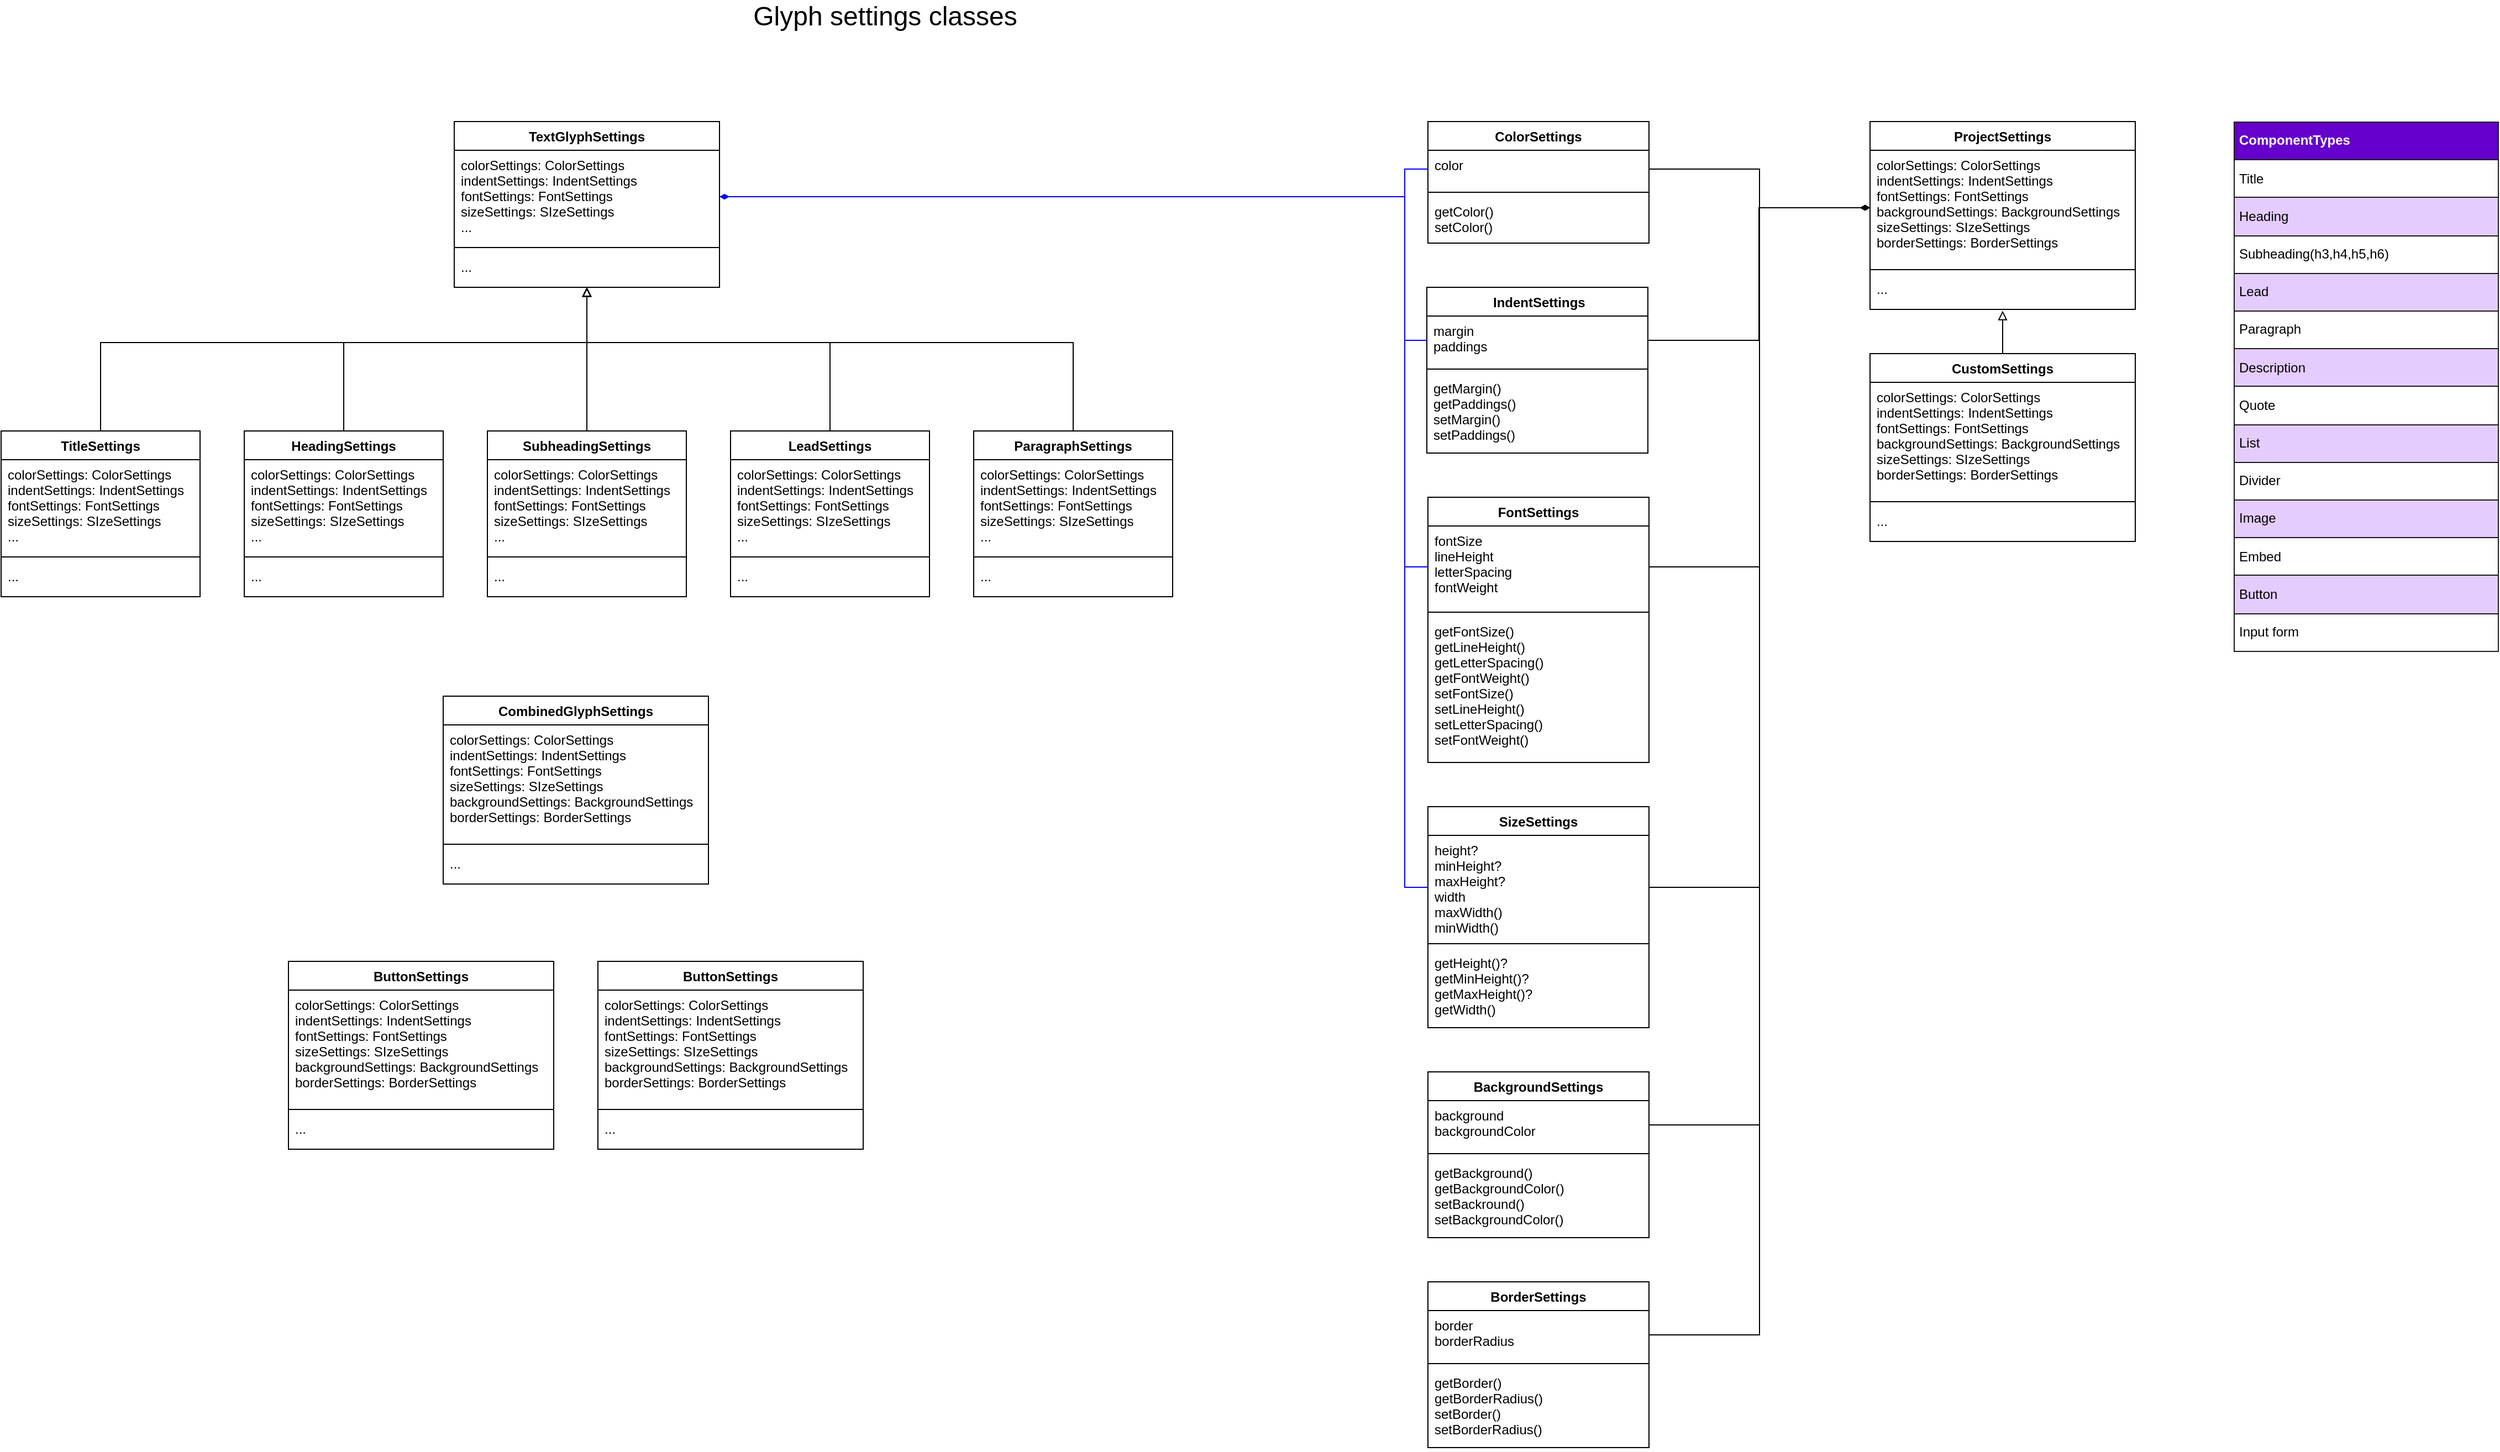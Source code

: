 <mxfile version="16.4.0" type="github">
  <diagram id="UhGdTRR8SlhTP3d6VNUI" name="Page-1">
    <mxGraphModel dx="1501" dy="836" grid="1" gridSize="10" guides="1" tooltips="1" connect="1" arrows="1" fold="1" page="1" pageScale="1" pageWidth="2336" pageHeight="1654" math="0" shadow="0">
      <root>
        <mxCell id="0" />
        <mxCell id="1" parent="0" />
        <mxCell id="RT_vrtGyYzo0KyHQsd38-3" value=" IndentSettings" style="swimlane;fontStyle=1;align=center;verticalAlign=top;childLayout=stackLayout;horizontal=1;startSize=26;horizontalStack=0;resizeParent=1;resizeParentMax=0;resizeLast=0;collapsible=1;marginBottom=0;" parent="1" vertex="1">
          <mxGeometry x="1320" y="270" width="200" height="150" as="geometry" />
        </mxCell>
        <mxCell id="RT_vrtGyYzo0KyHQsd38-4" value="margin &#xa;paddings" style="text;strokeColor=none;fillColor=none;align=left;verticalAlign=top;spacingLeft=4;spacingRight=4;overflow=hidden;rotatable=0;points=[[0,0.5],[1,0.5]];portConstraint=eastwest;fontStyle=0" parent="RT_vrtGyYzo0KyHQsd38-3" vertex="1">
          <mxGeometry y="26" width="200" height="44" as="geometry" />
        </mxCell>
        <mxCell id="RT_vrtGyYzo0KyHQsd38-5" value="" style="line;strokeWidth=1;fillColor=none;align=left;verticalAlign=middle;spacingTop=-1;spacingLeft=3;spacingRight=3;rotatable=0;labelPosition=right;points=[];portConstraint=eastwest;" parent="RT_vrtGyYzo0KyHQsd38-3" vertex="1">
          <mxGeometry y="70" width="200" height="8" as="geometry" />
        </mxCell>
        <mxCell id="RT_vrtGyYzo0KyHQsd38-6" value="getMargin()&#xa;getPaddings()&#xa;setMargin()&#xa;setPaddings()" style="text;strokeColor=none;fillColor=none;align=left;verticalAlign=top;spacingLeft=4;spacingRight=4;overflow=hidden;rotatable=0;points=[[0,0.5],[1,0.5]];portConstraint=eastwest;" parent="RT_vrtGyYzo0KyHQsd38-3" vertex="1">
          <mxGeometry y="78" width="200" height="72" as="geometry" />
        </mxCell>
        <mxCell id="RT_vrtGyYzo0KyHQsd38-8" value="FontSettings" style="swimlane;fontStyle=1;align=center;verticalAlign=top;childLayout=stackLayout;horizontal=1;startSize=26;horizontalStack=0;resizeParent=1;resizeParentMax=0;resizeLast=0;collapsible=1;marginBottom=0;" parent="1" vertex="1">
          <mxGeometry x="1321" y="460" width="200" height="240" as="geometry" />
        </mxCell>
        <mxCell id="RT_vrtGyYzo0KyHQsd38-9" value="fontSize&#xa;lineHeight&#xa;letterSpacing&#xa;fontWeight&#xa;" style="text;strokeColor=none;fillColor=none;align=left;verticalAlign=top;spacingLeft=4;spacingRight=4;overflow=hidden;rotatable=0;points=[[0,0.5],[1,0.5]];portConstraint=eastwest;fontStyle=0" parent="RT_vrtGyYzo0KyHQsd38-8" vertex="1">
          <mxGeometry y="26" width="200" height="74" as="geometry" />
        </mxCell>
        <mxCell id="RT_vrtGyYzo0KyHQsd38-10" value="" style="line;strokeWidth=1;fillColor=none;align=left;verticalAlign=middle;spacingTop=-1;spacingLeft=3;spacingRight=3;rotatable=0;labelPosition=right;points=[];portConstraint=eastwest;" parent="RT_vrtGyYzo0KyHQsd38-8" vertex="1">
          <mxGeometry y="100" width="200" height="8" as="geometry" />
        </mxCell>
        <mxCell id="RT_vrtGyYzo0KyHQsd38-11" value="getFontSize()&#xa;getLineHeight()&#xa;getLetterSpacing()&#xa;getFontWeight()&#xa;setFontSize()&#xa;setLineHeight()&#xa;setLetterSpacing()&#xa;setFontWeight()" style="text;strokeColor=none;fillColor=none;align=left;verticalAlign=top;spacingLeft=4;spacingRight=4;overflow=hidden;rotatable=0;points=[[0,0.5],[1,0.5]];portConstraint=eastwest;" parent="RT_vrtGyYzo0KyHQsd38-8" vertex="1">
          <mxGeometry y="108" width="200" height="132" as="geometry" />
        </mxCell>
        <mxCell id="RT_vrtGyYzo0KyHQsd38-13" value="BorderSettings" style="swimlane;fontStyle=1;align=center;verticalAlign=top;childLayout=stackLayout;horizontal=1;startSize=26;horizontalStack=0;resizeParent=1;resizeParentMax=0;resizeLast=0;collapsible=1;marginBottom=0;" parent="1" vertex="1">
          <mxGeometry x="1321" y="1170" width="200" height="150" as="geometry" />
        </mxCell>
        <mxCell id="RT_vrtGyYzo0KyHQsd38-14" value="border&#xa;borderRadius" style="text;strokeColor=none;fillColor=none;align=left;verticalAlign=top;spacingLeft=4;spacingRight=4;overflow=hidden;rotatable=0;points=[[0,0.5],[1,0.5]];portConstraint=eastwest;fontStyle=0" parent="RT_vrtGyYzo0KyHQsd38-13" vertex="1">
          <mxGeometry y="26" width="200" height="44" as="geometry" />
        </mxCell>
        <mxCell id="RT_vrtGyYzo0KyHQsd38-15" value="" style="line;strokeWidth=1;fillColor=none;align=left;verticalAlign=middle;spacingTop=-1;spacingLeft=3;spacingRight=3;rotatable=0;labelPosition=right;points=[];portConstraint=eastwest;" parent="RT_vrtGyYzo0KyHQsd38-13" vertex="1">
          <mxGeometry y="70" width="200" height="8" as="geometry" />
        </mxCell>
        <mxCell id="RT_vrtGyYzo0KyHQsd38-16" value="getBorder()&#xa;getBorderRadius()&#xa;setBorder()&#xa;setBorderRadius()&#xa;" style="text;strokeColor=none;fillColor=none;align=left;verticalAlign=top;spacingLeft=4;spacingRight=4;overflow=hidden;rotatable=0;points=[[0,0.5],[1,0.5]];portConstraint=eastwest;fontStyle=0" parent="RT_vrtGyYzo0KyHQsd38-13" vertex="1">
          <mxGeometry y="78" width="200" height="72" as="geometry" />
        </mxCell>
        <mxCell id="RT_vrtGyYzo0KyHQsd38-17" value="Glyph settings classes" style="text;html=1;strokeColor=none;fillColor=none;align=center;verticalAlign=middle;whiteSpace=wrap;rounded=0;strokeWidth=3;fontSize=24;" parent="1" vertex="1">
          <mxGeometry x="480" y="10" width="700" height="30" as="geometry" />
        </mxCell>
        <mxCell id="RT_vrtGyYzo0KyHQsd38-18" value="CombinedGlyphSettings" style="swimlane;fontStyle=1;align=center;verticalAlign=top;childLayout=stackLayout;horizontal=1;startSize=26;horizontalStack=0;resizeParent=1;resizeParentMax=0;resizeLast=0;collapsible=1;marginBottom=0;" parent="1" vertex="1">
          <mxGeometry x="430" y="640" width="240" height="170" as="geometry" />
        </mxCell>
        <mxCell id="RT_vrtGyYzo0KyHQsd38-19" value="colorSettings: ColorSettings&#xa;indentSettings: IndentSettings&#xa;fontSettings: FontSettings&#xa;sizeSettings: SIzeSettings&#xa;backgroundSettings: BackgroundSettings&#xa;borderSettings: BorderSettings" style="text;strokeColor=none;fillColor=none;align=left;verticalAlign=top;spacingLeft=4;spacingRight=4;overflow=hidden;rotatable=0;points=[[0,0.5],[1,0.5]];portConstraint=eastwest;fontStyle=0" parent="RT_vrtGyYzo0KyHQsd38-18" vertex="1">
          <mxGeometry y="26" width="240" height="104" as="geometry" />
        </mxCell>
        <mxCell id="RT_vrtGyYzo0KyHQsd38-20" value="" style="line;strokeWidth=1;fillColor=none;align=left;verticalAlign=middle;spacingTop=-1;spacingLeft=3;spacingRight=3;rotatable=0;labelPosition=right;points=[];portConstraint=eastwest;" parent="RT_vrtGyYzo0KyHQsd38-18" vertex="1">
          <mxGeometry y="130" width="240" height="8" as="geometry" />
        </mxCell>
        <mxCell id="RT_vrtGyYzo0KyHQsd38-21" value="..." style="text;strokeColor=none;fillColor=none;align=left;verticalAlign=top;spacingLeft=4;spacingRight=4;overflow=hidden;rotatable=0;points=[[0,0.5],[1,0.5]];portConstraint=eastwest;fontStyle=0" parent="RT_vrtGyYzo0KyHQsd38-18" vertex="1">
          <mxGeometry y="138" width="240" height="32" as="geometry" />
        </mxCell>
        <mxCell id="IYxpVepuhbEYIuZDDsvg-1" value="SizeSettings" style="swimlane;fontStyle=1;align=center;verticalAlign=top;childLayout=stackLayout;horizontal=1;startSize=26;horizontalStack=0;resizeParent=1;resizeParentMax=0;resizeLast=0;collapsible=1;marginBottom=0;" parent="1" vertex="1">
          <mxGeometry x="1321" y="740" width="200" height="200" as="geometry" />
        </mxCell>
        <mxCell id="IYxpVepuhbEYIuZDDsvg-2" value="height?&#xa;minHeight?&#xa;maxHeight?&#xa;width&#xa;maxWidth()&#xa;minWidth()" style="text;strokeColor=none;fillColor=none;align=left;verticalAlign=top;spacingLeft=4;spacingRight=4;overflow=hidden;rotatable=0;points=[[0,0.5],[1,0.5]];portConstraint=eastwest;fontStyle=0" parent="IYxpVepuhbEYIuZDDsvg-1" vertex="1">
          <mxGeometry y="26" width="200" height="94" as="geometry" />
        </mxCell>
        <mxCell id="IYxpVepuhbEYIuZDDsvg-3" value="" style="line;strokeWidth=1;fillColor=none;align=left;verticalAlign=middle;spacingTop=-1;spacingLeft=3;spacingRight=3;rotatable=0;labelPosition=right;points=[];portConstraint=eastwest;" parent="IYxpVepuhbEYIuZDDsvg-1" vertex="1">
          <mxGeometry y="120" width="200" height="8" as="geometry" />
        </mxCell>
        <mxCell id="IYxpVepuhbEYIuZDDsvg-4" value="getHeight()?&#xa;getMinHeight()?&#xa;getMaxHeight()?&#xa;getWidth()&#xa;" style="text;strokeColor=none;fillColor=none;align=left;verticalAlign=top;spacingLeft=4;spacingRight=4;overflow=hidden;rotatable=0;points=[[0,0.5],[1,0.5]];portConstraint=eastwest;" parent="IYxpVepuhbEYIuZDDsvg-1" vertex="1">
          <mxGeometry y="128" width="200" height="72" as="geometry" />
        </mxCell>
        <mxCell id="IYxpVepuhbEYIuZDDsvg-7" value="BackgroundSettings" style="swimlane;fontStyle=1;align=center;verticalAlign=top;childLayout=stackLayout;horizontal=1;startSize=26;horizontalStack=0;resizeParent=1;resizeParentMax=0;resizeLast=0;collapsible=1;marginBottom=0;" parent="1" vertex="1">
          <mxGeometry x="1321" y="980" width="200" height="150" as="geometry" />
        </mxCell>
        <mxCell id="IYxpVepuhbEYIuZDDsvg-8" value="background&#xa;backgroundColor" style="text;strokeColor=none;fillColor=none;align=left;verticalAlign=top;spacingLeft=4;spacingRight=4;overflow=hidden;rotatable=0;points=[[0,0.5],[1,0.5]];portConstraint=eastwest;fontStyle=0" parent="IYxpVepuhbEYIuZDDsvg-7" vertex="1">
          <mxGeometry y="26" width="200" height="44" as="geometry" />
        </mxCell>
        <mxCell id="IYxpVepuhbEYIuZDDsvg-9" value="" style="line;strokeWidth=1;fillColor=none;align=left;verticalAlign=middle;spacingTop=-1;spacingLeft=3;spacingRight=3;rotatable=0;labelPosition=right;points=[];portConstraint=eastwest;" parent="IYxpVepuhbEYIuZDDsvg-7" vertex="1">
          <mxGeometry y="70" width="200" height="8" as="geometry" />
        </mxCell>
        <mxCell id="IYxpVepuhbEYIuZDDsvg-10" value="getBackground()&#xa;getBackgroundColor()&#xa;setBackround()&#xa;setBackgroundColor()" style="text;strokeColor=none;fillColor=none;align=left;verticalAlign=top;spacingLeft=4;spacingRight=4;overflow=hidden;rotatable=0;points=[[0,0.5],[1,0.5]];portConstraint=eastwest;fontStyle=0" parent="IYxpVepuhbEYIuZDDsvg-7" vertex="1">
          <mxGeometry y="78" width="200" height="72" as="geometry" />
        </mxCell>
        <mxCell id="-qFf4FIXOs7EhInDFWWg-87" style="edgeStyle=orthogonalEdgeStyle;rounded=0;orthogonalLoop=1;jettySize=auto;html=1;entryX=0.5;entryY=0;entryDx=0;entryDy=0;startArrow=block;startFill=0;endArrow=none;endFill=0;strokeColor=#000000;" edge="1" parent="1" source="IYxpVepuhbEYIuZDDsvg-13" target="-qFf4FIXOs7EhInDFWWg-76">
          <mxGeometry relative="1" as="geometry">
            <Array as="points">
              <mxPoint x="560" y="320" />
              <mxPoint x="120" y="320" />
            </Array>
          </mxGeometry>
        </mxCell>
        <mxCell id="-qFf4FIXOs7EhInDFWWg-94" style="edgeStyle=orthogonalEdgeStyle;rounded=0;orthogonalLoop=1;jettySize=auto;html=1;entryX=0.5;entryY=0;entryDx=0;entryDy=0;startArrow=block;startFill=0;endArrow=none;endFill=0;strokeColor=#000000;" edge="1" parent="1" source="IYxpVepuhbEYIuZDDsvg-13" target="-qFf4FIXOs7EhInDFWWg-89">
          <mxGeometry relative="1" as="geometry">
            <Array as="points">
              <mxPoint x="560" y="300" />
              <mxPoint x="560" y="300" />
            </Array>
          </mxGeometry>
        </mxCell>
        <mxCell id="-qFf4FIXOs7EhInDFWWg-99" style="edgeStyle=orthogonalEdgeStyle;rounded=0;orthogonalLoop=1;jettySize=auto;html=1;entryX=0.5;entryY=0;entryDx=0;entryDy=0;startArrow=block;startFill=0;endArrow=none;endFill=0;strokeColor=#000000;" edge="1" parent="1" source="IYxpVepuhbEYIuZDDsvg-13" target="-qFf4FIXOs7EhInDFWWg-95">
          <mxGeometry relative="1" as="geometry">
            <Array as="points">
              <mxPoint x="560" y="320" />
              <mxPoint x="780" y="320" />
            </Array>
          </mxGeometry>
        </mxCell>
        <mxCell id="-qFf4FIXOs7EhInDFWWg-104" style="edgeStyle=orthogonalEdgeStyle;rounded=0;orthogonalLoop=1;jettySize=auto;html=1;entryX=0.5;entryY=0;entryDx=0;entryDy=0;startArrow=block;startFill=0;endArrow=none;endFill=0;strokeColor=#000000;" edge="1" parent="1" source="IYxpVepuhbEYIuZDDsvg-13" target="-qFf4FIXOs7EhInDFWWg-100">
          <mxGeometry relative="1" as="geometry">
            <Array as="points">
              <mxPoint x="560" y="320" />
              <mxPoint x="1000" y="320" />
            </Array>
          </mxGeometry>
        </mxCell>
        <mxCell id="IYxpVepuhbEYIuZDDsvg-13" value="TextGlyphSettings" style="swimlane;fontStyle=1;align=center;verticalAlign=top;childLayout=stackLayout;horizontal=1;startSize=26;horizontalStack=0;resizeParent=1;resizeParentMax=0;resizeLast=0;collapsible=1;marginBottom=0;" parent="1" vertex="1">
          <mxGeometry x="440" y="120" width="240" height="150" as="geometry" />
        </mxCell>
        <mxCell id="IYxpVepuhbEYIuZDDsvg-14" value="colorSettings: ColorSettings&#xa;indentSettings: IndentSettings&#xa;fontSettings: FontSettings&#xa;sizeSettings: SIzeSettings&#xa;..." style="text;strokeColor=none;fillColor=none;align=left;verticalAlign=top;spacingLeft=4;spacingRight=4;overflow=hidden;rotatable=0;points=[[0,0.5],[1,0.5]];portConstraint=eastwest;fontStyle=0" parent="IYxpVepuhbEYIuZDDsvg-13" vertex="1">
          <mxGeometry y="26" width="240" height="84" as="geometry" />
        </mxCell>
        <mxCell id="IYxpVepuhbEYIuZDDsvg-15" value="" style="line;strokeWidth=1;fillColor=none;align=left;verticalAlign=middle;spacingTop=-1;spacingLeft=3;spacingRight=3;rotatable=0;labelPosition=right;points=[];portConstraint=eastwest;" parent="IYxpVepuhbEYIuZDDsvg-13" vertex="1">
          <mxGeometry y="110" width="240" height="8" as="geometry" />
        </mxCell>
        <mxCell id="IYxpVepuhbEYIuZDDsvg-16" value="..." style="text;strokeColor=none;fillColor=none;align=left;verticalAlign=top;spacingLeft=4;spacingRight=4;overflow=hidden;rotatable=0;points=[[0,0.5],[1,0.5]];portConstraint=eastwest;fontStyle=0" parent="IYxpVepuhbEYIuZDDsvg-13" vertex="1">
          <mxGeometry y="118" width="240" height="32" as="geometry" />
        </mxCell>
        <mxCell id="-qFf4FIXOs7EhInDFWWg-1" value="ProjectSettings" style="swimlane;fontStyle=1;align=center;verticalAlign=top;childLayout=stackLayout;horizontal=1;startSize=26;horizontalStack=0;resizeParent=1;resizeParentMax=0;resizeLast=0;collapsible=1;marginBottom=0;" vertex="1" parent="1">
          <mxGeometry x="1721" y="120" width="240" height="170" as="geometry" />
        </mxCell>
        <mxCell id="-qFf4FIXOs7EhInDFWWg-2" value="colorSettings: ColorSettings&#xa;indentSettings: IndentSettings&#xa;fontSettings: FontSettings&#xa;backgroundSettings: BackgroundSettings&#xa;sizeSettings: SIzeSettings&#xa;borderSettings: BorderSettings" style="text;strokeColor=none;fillColor=none;align=left;verticalAlign=top;spacingLeft=4;spacingRight=4;overflow=hidden;rotatable=0;points=[[0,0.5],[1,0.5]];portConstraint=eastwest;fontStyle=0" vertex="1" parent="-qFf4FIXOs7EhInDFWWg-1">
          <mxGeometry y="26" width="240" height="104" as="geometry" />
        </mxCell>
        <mxCell id="-qFf4FIXOs7EhInDFWWg-3" value="" style="line;strokeWidth=1;fillColor=none;align=left;verticalAlign=middle;spacingTop=-1;spacingLeft=3;spacingRight=3;rotatable=0;labelPosition=right;points=[];portConstraint=eastwest;" vertex="1" parent="-qFf4FIXOs7EhInDFWWg-1">
          <mxGeometry y="130" width="240" height="8" as="geometry" />
        </mxCell>
        <mxCell id="-qFf4FIXOs7EhInDFWWg-4" value="..." style="text;strokeColor=none;fillColor=none;align=left;verticalAlign=top;spacingLeft=4;spacingRight=4;overflow=hidden;rotatable=0;points=[[0,0.5],[1,0.5]];portConstraint=eastwest;" vertex="1" parent="-qFf4FIXOs7EhInDFWWg-1">
          <mxGeometry y="138" width="240" height="32" as="geometry" />
        </mxCell>
        <mxCell id="-qFf4FIXOs7EhInDFWWg-5" value="ColorSettings" style="swimlane;fontStyle=1;align=center;verticalAlign=top;childLayout=stackLayout;horizontal=1;startSize=26;horizontalStack=0;resizeParent=1;resizeParentMax=0;resizeLast=0;collapsible=1;marginBottom=0;" vertex="1" parent="1">
          <mxGeometry x="1321" y="120" width="200" height="110" as="geometry" />
        </mxCell>
        <mxCell id="-qFf4FIXOs7EhInDFWWg-6" value="color&#xa;" style="text;strokeColor=none;fillColor=none;align=left;verticalAlign=top;spacingLeft=4;spacingRight=4;overflow=hidden;rotatable=0;points=[[0,0.5],[1,0.5]];portConstraint=eastwest;fontStyle=0" vertex="1" parent="-qFf4FIXOs7EhInDFWWg-5">
          <mxGeometry y="26" width="200" height="34" as="geometry" />
        </mxCell>
        <mxCell id="-qFf4FIXOs7EhInDFWWg-7" value="" style="line;strokeWidth=1;fillColor=none;align=left;verticalAlign=middle;spacingTop=-1;spacingLeft=3;spacingRight=3;rotatable=0;labelPosition=right;points=[];portConstraint=eastwest;" vertex="1" parent="-qFf4FIXOs7EhInDFWWg-5">
          <mxGeometry y="60" width="200" height="8" as="geometry" />
        </mxCell>
        <mxCell id="-qFf4FIXOs7EhInDFWWg-8" value="getColor()&#xa;setColor()" style="text;strokeColor=none;fillColor=none;align=left;verticalAlign=top;spacingLeft=4;spacingRight=4;overflow=hidden;rotatable=0;points=[[0,0.5],[1,0.5]];portConstraint=eastwest;" vertex="1" parent="-qFf4FIXOs7EhInDFWWg-5">
          <mxGeometry y="68" width="200" height="42" as="geometry" />
        </mxCell>
        <mxCell id="-qFf4FIXOs7EhInDFWWg-17" style="edgeStyle=orthogonalEdgeStyle;rounded=0;orthogonalLoop=1;jettySize=auto;html=1;exitX=0.5;exitY=0;exitDx=0;exitDy=0;entryX=0.5;entryY=1.038;entryDx=0;entryDy=0;entryPerimeter=0;endArrow=block;endFill=0;" edge="1" parent="1" source="-qFf4FIXOs7EhInDFWWg-13" target="-qFf4FIXOs7EhInDFWWg-4">
          <mxGeometry relative="1" as="geometry" />
        </mxCell>
        <mxCell id="-qFf4FIXOs7EhInDFWWg-13" value="CustomSettings" style="swimlane;fontStyle=1;align=center;verticalAlign=top;childLayout=stackLayout;horizontal=1;startSize=26;horizontalStack=0;resizeParent=1;resizeParentMax=0;resizeLast=0;collapsible=1;marginBottom=0;" vertex="1" parent="1">
          <mxGeometry x="1721" y="330" width="240" height="170" as="geometry" />
        </mxCell>
        <mxCell id="-qFf4FIXOs7EhInDFWWg-14" value="colorSettings: ColorSettings&#xa;indentSettings: IndentSettings&#xa;fontSettings: FontSettings&#xa;backgroundSettings: BackgroundSettings&#xa;sizeSettings: SIzeSettings&#xa;borderSettings: BorderSettings" style="text;strokeColor=none;fillColor=none;align=left;verticalAlign=top;spacingLeft=4;spacingRight=4;overflow=hidden;rotatable=0;points=[[0,0.5],[1,0.5]];portConstraint=eastwest;fontStyle=0" vertex="1" parent="-qFf4FIXOs7EhInDFWWg-13">
          <mxGeometry y="26" width="240" height="104" as="geometry" />
        </mxCell>
        <mxCell id="-qFf4FIXOs7EhInDFWWg-15" value="" style="line;strokeWidth=1;fillColor=none;align=left;verticalAlign=middle;spacingTop=-1;spacingLeft=3;spacingRight=3;rotatable=0;labelPosition=right;points=[];portConstraint=eastwest;" vertex="1" parent="-qFf4FIXOs7EhInDFWWg-13">
          <mxGeometry y="130" width="240" height="8" as="geometry" />
        </mxCell>
        <mxCell id="-qFf4FIXOs7EhInDFWWg-16" value="..." style="text;strokeColor=none;fillColor=none;align=left;verticalAlign=top;spacingLeft=4;spacingRight=4;overflow=hidden;rotatable=0;points=[[0,0.5],[1,0.5]];portConstraint=eastwest;" vertex="1" parent="-qFf4FIXOs7EhInDFWWg-13">
          <mxGeometry y="138" width="240" height="32" as="geometry" />
        </mxCell>
        <mxCell id="-qFf4FIXOs7EhInDFWWg-18" style="edgeStyle=orthogonalEdgeStyle;rounded=0;orthogonalLoop=1;jettySize=auto;html=1;exitX=1;exitY=0.5;exitDx=0;exitDy=0;entryX=0;entryY=0.5;entryDx=0;entryDy=0;endArrow=diamondThin;endFill=1;" edge="1" parent="1" source="-qFf4FIXOs7EhInDFWWg-6" target="-qFf4FIXOs7EhInDFWWg-2">
          <mxGeometry relative="1" as="geometry" />
        </mxCell>
        <mxCell id="-qFf4FIXOs7EhInDFWWg-19" style="edgeStyle=orthogonalEdgeStyle;rounded=0;orthogonalLoop=1;jettySize=auto;html=1;exitX=1;exitY=0.5;exitDx=0;exitDy=0;entryX=0;entryY=0.5;entryDx=0;entryDy=0;endArrow=diamondThin;endFill=1;" edge="1" parent="1" source="RT_vrtGyYzo0KyHQsd38-4" target="-qFf4FIXOs7EhInDFWWg-2">
          <mxGeometry relative="1" as="geometry" />
        </mxCell>
        <mxCell id="-qFf4FIXOs7EhInDFWWg-20" style="edgeStyle=orthogonalEdgeStyle;rounded=0;orthogonalLoop=1;jettySize=auto;html=1;exitX=1;exitY=0.5;exitDx=0;exitDy=0;entryX=0;entryY=0.5;entryDx=0;entryDy=0;endArrow=diamondThin;endFill=1;" edge="1" parent="1" source="RT_vrtGyYzo0KyHQsd38-9" target="-qFf4FIXOs7EhInDFWWg-2">
          <mxGeometry relative="1" as="geometry" />
        </mxCell>
        <mxCell id="-qFf4FIXOs7EhInDFWWg-21" style="edgeStyle=orthogonalEdgeStyle;rounded=0;orthogonalLoop=1;jettySize=auto;html=1;exitX=1;exitY=0.5;exitDx=0;exitDy=0;entryX=0;entryY=0.5;entryDx=0;entryDy=0;endArrow=diamondThin;endFill=1;" edge="1" parent="1" source="IYxpVepuhbEYIuZDDsvg-8" target="-qFf4FIXOs7EhInDFWWg-2">
          <mxGeometry relative="1" as="geometry" />
        </mxCell>
        <mxCell id="-qFf4FIXOs7EhInDFWWg-22" style="edgeStyle=orthogonalEdgeStyle;rounded=0;orthogonalLoop=1;jettySize=auto;html=1;exitX=1;exitY=0.5;exitDx=0;exitDy=0;endArrow=diamondThin;endFill=1;entryX=0;entryY=0.5;entryDx=0;entryDy=0;" edge="1" parent="1" source="IYxpVepuhbEYIuZDDsvg-2" target="-qFf4FIXOs7EhInDFWWg-2">
          <mxGeometry relative="1" as="geometry">
            <mxPoint x="1661" y="580" as="targetPoint" />
          </mxGeometry>
        </mxCell>
        <mxCell id="-qFf4FIXOs7EhInDFWWg-23" style="edgeStyle=orthogonalEdgeStyle;rounded=0;orthogonalLoop=1;jettySize=auto;html=1;exitX=1;exitY=0.5;exitDx=0;exitDy=0;endArrow=diamondThin;endFill=1;entryX=0;entryY=0.5;entryDx=0;entryDy=0;" edge="1" parent="1" source="RT_vrtGyYzo0KyHQsd38-14" target="-qFf4FIXOs7EhInDFWWg-2">
          <mxGeometry relative="1" as="geometry">
            <mxPoint x="1661" y="600" as="targetPoint" />
          </mxGeometry>
        </mxCell>
        <mxCell id="-qFf4FIXOs7EhInDFWWg-28" style="edgeStyle=orthogonalEdgeStyle;rounded=0;orthogonalLoop=1;jettySize=auto;html=1;exitX=0;exitY=0.5;exitDx=0;exitDy=0;entryX=1;entryY=0.5;entryDx=0;entryDy=0;endArrow=none;endFill=0;strokeColor=#0000FF;" edge="1" parent="1" source="-qFf4FIXOs7EhInDFWWg-6" target="IYxpVepuhbEYIuZDDsvg-14">
          <mxGeometry relative="1" as="geometry">
            <Array as="points">
              <mxPoint x="1300" y="163" />
              <mxPoint x="1300" y="188" />
            </Array>
          </mxGeometry>
        </mxCell>
        <mxCell id="-qFf4FIXOs7EhInDFWWg-35" style="edgeStyle=orthogonalEdgeStyle;rounded=0;orthogonalLoop=1;jettySize=auto;html=1;exitX=0;exitY=0.5;exitDx=0;exitDy=0;startArrow=none;startFill=0;endArrow=none;endFill=0;entryX=1;entryY=0.5;entryDx=0;entryDy=0;strokeColor=#0000FF;" edge="1" parent="1" source="RT_vrtGyYzo0KyHQsd38-4" target="IYxpVepuhbEYIuZDDsvg-14">
          <mxGeometry relative="1" as="geometry">
            <mxPoint x="920" y="210" as="targetPoint" />
            <Array as="points">
              <mxPoint x="1300" y="318" />
              <mxPoint x="1300" y="188" />
            </Array>
          </mxGeometry>
        </mxCell>
        <mxCell id="-qFf4FIXOs7EhInDFWWg-36" style="edgeStyle=orthogonalEdgeStyle;rounded=0;orthogonalLoop=1;jettySize=auto;html=1;exitX=0;exitY=0.5;exitDx=0;exitDy=0;entryX=1;entryY=0.5;entryDx=0;entryDy=0;startArrow=none;startFill=0;endArrow=none;endFill=0;strokeColor=#0000FF;" edge="1" parent="1" source="RT_vrtGyYzo0KyHQsd38-9" target="IYxpVepuhbEYIuZDDsvg-14">
          <mxGeometry relative="1" as="geometry">
            <Array as="points">
              <mxPoint x="1300" y="523" />
              <mxPoint x="1300" y="188" />
            </Array>
          </mxGeometry>
        </mxCell>
        <mxCell id="-qFf4FIXOs7EhInDFWWg-37" style="edgeStyle=orthogonalEdgeStyle;rounded=0;orthogonalLoop=1;jettySize=auto;html=1;startArrow=none;startFill=0;endArrow=diamondThin;endFill=1;entryX=1;entryY=0.5;entryDx=0;entryDy=0;exitX=0;exitY=0.5;exitDx=0;exitDy=0;strokeColor=#0000FF;" edge="1" parent="1" source="IYxpVepuhbEYIuZDDsvg-2" target="IYxpVepuhbEYIuZDDsvg-14">
          <mxGeometry relative="1" as="geometry">
            <mxPoint x="980" y="440.0" as="targetPoint" />
            <Array as="points">
              <mxPoint x="1300" y="813" />
              <mxPoint x="1300" y="188" />
            </Array>
          </mxGeometry>
        </mxCell>
        <mxCell id="-qFf4FIXOs7EhInDFWWg-59" value="&lt;table border=&quot;1&quot; width=&quot;100%&quot; cellpadding=&quot;4&quot; style=&quot;width: 100% ; height: 100% ; border-collapse: collapse ; border: 1px solid rgb(26 , 26 , 26)&quot;&gt;&lt;tbody&gt;&lt;tr style=&quot;background-color: rgb(167 , 201 , 66) ; color: rgb(255 , 255 , 255)&quot;&gt;&lt;th align=&quot;left&quot; style=&quot;background-color: rgb(102 , 0 , 204)&quot;&gt;ComponentTypes&lt;/th&gt;&lt;/tr&gt;&lt;tr&gt;&lt;td&gt;Title&lt;/td&gt;&lt;/tr&gt;&lt;tr style=&quot;background-color: rgb(234 , 242 , 211)&quot;&gt;&lt;td style=&quot;background-color: rgb(229 , 204 , 255)&quot;&gt;Heading&lt;/td&gt;&lt;/tr&gt;&lt;tr&gt;&lt;td&gt;Subheading(h3,h4,h5,h6)&lt;/td&gt;&lt;/tr&gt;&lt;tr style=&quot;background-color: rgb(234 , 242 , 211)&quot;&gt;&lt;td style=&quot;background-color: rgb(229 , 204 , 255)&quot;&gt;Lead&lt;/td&gt;&lt;/tr&gt;&lt;tr&gt;&lt;td style=&quot;border-collapse: collapse&quot;&gt;Paragraph&lt;br&gt;&lt;/td&gt;&lt;/tr&gt;&lt;tr&gt;&lt;td style=&quot;background-color: rgb(229 , 204 , 255) ; border-collapse: collapse&quot;&gt;&lt;span&gt;&lt;/span&gt;&lt;span&gt;&lt;/span&gt;&lt;span&gt;Description&lt;/span&gt;&lt;br&gt;&lt;/td&gt;&lt;/tr&gt;&lt;tr&gt;&lt;td&gt;&lt;span&gt;&lt;/span&gt;&lt;span&gt;&lt;/span&gt;&lt;span&gt;Quote&lt;/span&gt;&lt;br&gt;&lt;/td&gt;&lt;/tr&gt;&lt;tr&gt;&lt;td style=&quot;background-color: rgb(229 , 204 , 255)&quot;&gt;List&lt;br&gt;&lt;/td&gt;&lt;/tr&gt;&lt;tr&gt;&lt;td&gt;Divider&lt;br&gt;&lt;/td&gt;&lt;/tr&gt;&lt;tr&gt;&lt;td style=&quot;background-color: rgb(229 , 204 , 255)&quot;&gt;Image&lt;br&gt;&lt;/td&gt;&lt;/tr&gt;&lt;tr&gt;&lt;td&gt;Embed&lt;br&gt;&lt;/td&gt;&lt;/tr&gt;&lt;tr&gt;&lt;td style=&quot;background-color: rgb(229 , 204 , 255)&quot;&gt;Button&lt;br&gt;&lt;/td&gt;&lt;/tr&gt;&lt;tr&gt;&lt;td&gt;Input form&lt;br&gt;&lt;/td&gt;&lt;/tr&gt;&lt;/tbody&gt;&lt;/table&gt;" style="text;html=1;overflow=fill;rounded=0;fillColor=default;gradientColor=none;" vertex="1" parent="1">
          <mxGeometry x="2050" y="120" width="240" height="480" as="geometry" />
        </mxCell>
        <mxCell id="-qFf4FIXOs7EhInDFWWg-72" value="HeadingSettings" style="swimlane;fontStyle=1;align=center;verticalAlign=top;childLayout=stackLayout;horizontal=1;startSize=26;horizontalStack=0;resizeParent=1;resizeParentMax=0;resizeLast=0;collapsible=1;marginBottom=0;" vertex="1" parent="1">
          <mxGeometry x="250" y="400" width="180" height="150" as="geometry" />
        </mxCell>
        <mxCell id="-qFf4FIXOs7EhInDFWWg-73" value="colorSettings: ColorSettings&#xa;indentSettings: IndentSettings&#xa;fontSettings: FontSettings&#xa;sizeSettings: SIzeSettings&#xa;..." style="text;strokeColor=none;fillColor=none;align=left;verticalAlign=top;spacingLeft=4;spacingRight=4;overflow=hidden;rotatable=0;points=[[0,0.5],[1,0.5]];portConstraint=eastwest;fontStyle=0" vertex="1" parent="-qFf4FIXOs7EhInDFWWg-72">
          <mxGeometry y="26" width="180" height="84" as="geometry" />
        </mxCell>
        <mxCell id="-qFf4FIXOs7EhInDFWWg-74" value="" style="line;strokeWidth=1;fillColor=none;align=left;verticalAlign=middle;spacingTop=-1;spacingLeft=3;spacingRight=3;rotatable=0;labelPosition=right;points=[];portConstraint=eastwest;" vertex="1" parent="-qFf4FIXOs7EhInDFWWg-72">
          <mxGeometry y="110" width="180" height="8" as="geometry" />
        </mxCell>
        <mxCell id="-qFf4FIXOs7EhInDFWWg-75" value="..." style="text;strokeColor=none;fillColor=none;align=left;verticalAlign=top;spacingLeft=4;spacingRight=4;overflow=hidden;rotatable=0;points=[[0,0.5],[1,0.5]];portConstraint=eastwest;fontStyle=0" vertex="1" parent="-qFf4FIXOs7EhInDFWWg-72">
          <mxGeometry y="118" width="180" height="32" as="geometry" />
        </mxCell>
        <mxCell id="-qFf4FIXOs7EhInDFWWg-76" value="TitleSettings" style="swimlane;fontStyle=1;align=center;verticalAlign=top;childLayout=stackLayout;horizontal=1;startSize=26;horizontalStack=0;resizeParent=1;resizeParentMax=0;resizeLast=0;collapsible=1;marginBottom=0;" vertex="1" parent="1">
          <mxGeometry x="30" y="400" width="180" height="150" as="geometry" />
        </mxCell>
        <mxCell id="-qFf4FIXOs7EhInDFWWg-77" value="colorSettings: ColorSettings&#xa;indentSettings: IndentSettings&#xa;fontSettings: FontSettings&#xa;sizeSettings: SIzeSettings&#xa;..." style="text;strokeColor=none;fillColor=none;align=left;verticalAlign=top;spacingLeft=4;spacingRight=4;overflow=hidden;rotatable=0;points=[[0,0.5],[1,0.5]];portConstraint=eastwest;fontStyle=0" vertex="1" parent="-qFf4FIXOs7EhInDFWWg-76">
          <mxGeometry y="26" width="180" height="84" as="geometry" />
        </mxCell>
        <mxCell id="-qFf4FIXOs7EhInDFWWg-78" value="" style="line;strokeWidth=1;fillColor=none;align=left;verticalAlign=middle;spacingTop=-1;spacingLeft=3;spacingRight=3;rotatable=0;labelPosition=right;points=[];portConstraint=eastwest;" vertex="1" parent="-qFf4FIXOs7EhInDFWWg-76">
          <mxGeometry y="110" width="180" height="8" as="geometry" />
        </mxCell>
        <mxCell id="-qFf4FIXOs7EhInDFWWg-79" value="..." style="text;strokeColor=none;fillColor=none;align=left;verticalAlign=top;spacingLeft=4;spacingRight=4;overflow=hidden;rotatable=0;points=[[0,0.5],[1,0.5]];portConstraint=eastwest;fontStyle=0" vertex="1" parent="-qFf4FIXOs7EhInDFWWg-76">
          <mxGeometry y="118" width="180" height="32" as="geometry" />
        </mxCell>
        <mxCell id="-qFf4FIXOs7EhInDFWWg-85" style="edgeStyle=orthogonalEdgeStyle;rounded=0;orthogonalLoop=1;jettySize=auto;html=1;entryX=0.5;entryY=0;entryDx=0;entryDy=0;startArrow=block;startFill=0;endArrow=none;endFill=0;strokeColor=#000000;" edge="1" parent="1" source="IYxpVepuhbEYIuZDDsvg-13" target="-qFf4FIXOs7EhInDFWWg-72">
          <mxGeometry relative="1" as="geometry">
            <Array as="points">
              <mxPoint x="560" y="320" />
              <mxPoint x="340" y="320" />
            </Array>
          </mxGeometry>
        </mxCell>
        <mxCell id="-qFf4FIXOs7EhInDFWWg-89" value="SubheadingSettings" style="swimlane;fontStyle=1;align=center;verticalAlign=top;childLayout=stackLayout;horizontal=1;startSize=26;horizontalStack=0;resizeParent=1;resizeParentMax=0;resizeLast=0;collapsible=1;marginBottom=0;" vertex="1" parent="1">
          <mxGeometry x="470" y="400" width="180" height="150" as="geometry" />
        </mxCell>
        <mxCell id="-qFf4FIXOs7EhInDFWWg-90" value="colorSettings: ColorSettings&#xa;indentSettings: IndentSettings&#xa;fontSettings: FontSettings&#xa;sizeSettings: SIzeSettings&#xa;..." style="text;strokeColor=none;fillColor=none;align=left;verticalAlign=top;spacingLeft=4;spacingRight=4;overflow=hidden;rotatable=0;points=[[0,0.5],[1,0.5]];portConstraint=eastwest;fontStyle=0" vertex="1" parent="-qFf4FIXOs7EhInDFWWg-89">
          <mxGeometry y="26" width="180" height="84" as="geometry" />
        </mxCell>
        <mxCell id="-qFf4FIXOs7EhInDFWWg-91" value="" style="line;strokeWidth=1;fillColor=none;align=left;verticalAlign=middle;spacingTop=-1;spacingLeft=3;spacingRight=3;rotatable=0;labelPosition=right;points=[];portConstraint=eastwest;" vertex="1" parent="-qFf4FIXOs7EhInDFWWg-89">
          <mxGeometry y="110" width="180" height="8" as="geometry" />
        </mxCell>
        <mxCell id="-qFf4FIXOs7EhInDFWWg-92" value="..." style="text;strokeColor=none;fillColor=none;align=left;verticalAlign=top;spacingLeft=4;spacingRight=4;overflow=hidden;rotatable=0;points=[[0,0.5],[1,0.5]];portConstraint=eastwest;fontStyle=0" vertex="1" parent="-qFf4FIXOs7EhInDFWWg-89">
          <mxGeometry y="118" width="180" height="32" as="geometry" />
        </mxCell>
        <mxCell id="-qFf4FIXOs7EhInDFWWg-95" value="LeadSettings" style="swimlane;fontStyle=1;align=center;verticalAlign=top;childLayout=stackLayout;horizontal=1;startSize=26;horizontalStack=0;resizeParent=1;resizeParentMax=0;resizeLast=0;collapsible=1;marginBottom=0;" vertex="1" parent="1">
          <mxGeometry x="690" y="400" width="180" height="150" as="geometry" />
        </mxCell>
        <mxCell id="-qFf4FIXOs7EhInDFWWg-96" value="colorSettings: ColorSettings&#xa;indentSettings: IndentSettings&#xa;fontSettings: FontSettings&#xa;sizeSettings: SIzeSettings&#xa;..." style="text;strokeColor=none;fillColor=none;align=left;verticalAlign=top;spacingLeft=4;spacingRight=4;overflow=hidden;rotatable=0;points=[[0,0.5],[1,0.5]];portConstraint=eastwest;fontStyle=0" vertex="1" parent="-qFf4FIXOs7EhInDFWWg-95">
          <mxGeometry y="26" width="180" height="84" as="geometry" />
        </mxCell>
        <mxCell id="-qFf4FIXOs7EhInDFWWg-97" value="" style="line;strokeWidth=1;fillColor=none;align=left;verticalAlign=middle;spacingTop=-1;spacingLeft=3;spacingRight=3;rotatable=0;labelPosition=right;points=[];portConstraint=eastwest;" vertex="1" parent="-qFf4FIXOs7EhInDFWWg-95">
          <mxGeometry y="110" width="180" height="8" as="geometry" />
        </mxCell>
        <mxCell id="-qFf4FIXOs7EhInDFWWg-98" value="..." style="text;strokeColor=none;fillColor=none;align=left;verticalAlign=top;spacingLeft=4;spacingRight=4;overflow=hidden;rotatable=0;points=[[0,0.5],[1,0.5]];portConstraint=eastwest;fontStyle=0" vertex="1" parent="-qFf4FIXOs7EhInDFWWg-95">
          <mxGeometry y="118" width="180" height="32" as="geometry" />
        </mxCell>
        <mxCell id="-qFf4FIXOs7EhInDFWWg-100" value="ParagraphSettings" style="swimlane;fontStyle=1;align=center;verticalAlign=top;childLayout=stackLayout;horizontal=1;startSize=26;horizontalStack=0;resizeParent=1;resizeParentMax=0;resizeLast=0;collapsible=1;marginBottom=0;" vertex="1" parent="1">
          <mxGeometry x="910" y="400" width="180" height="150" as="geometry" />
        </mxCell>
        <mxCell id="-qFf4FIXOs7EhInDFWWg-101" value="colorSettings: ColorSettings&#xa;indentSettings: IndentSettings&#xa;fontSettings: FontSettings&#xa;sizeSettings: SIzeSettings&#xa;..." style="text;strokeColor=none;fillColor=none;align=left;verticalAlign=top;spacingLeft=4;spacingRight=4;overflow=hidden;rotatable=0;points=[[0,0.5],[1,0.5]];portConstraint=eastwest;fontStyle=0" vertex="1" parent="-qFf4FIXOs7EhInDFWWg-100">
          <mxGeometry y="26" width="180" height="84" as="geometry" />
        </mxCell>
        <mxCell id="-qFf4FIXOs7EhInDFWWg-102" value="" style="line;strokeWidth=1;fillColor=none;align=left;verticalAlign=middle;spacingTop=-1;spacingLeft=3;spacingRight=3;rotatable=0;labelPosition=right;points=[];portConstraint=eastwest;" vertex="1" parent="-qFf4FIXOs7EhInDFWWg-100">
          <mxGeometry y="110" width="180" height="8" as="geometry" />
        </mxCell>
        <mxCell id="-qFf4FIXOs7EhInDFWWg-103" value="..." style="text;strokeColor=none;fillColor=none;align=left;verticalAlign=top;spacingLeft=4;spacingRight=4;overflow=hidden;rotatable=0;points=[[0,0.5],[1,0.5]];portConstraint=eastwest;fontStyle=0" vertex="1" parent="-qFf4FIXOs7EhInDFWWg-100">
          <mxGeometry y="118" width="180" height="32" as="geometry" />
        </mxCell>
        <mxCell id="-qFf4FIXOs7EhInDFWWg-105" value="ButtonSettings" style="swimlane;fontStyle=1;align=center;verticalAlign=top;childLayout=stackLayout;horizontal=1;startSize=26;horizontalStack=0;resizeParent=1;resizeParentMax=0;resizeLast=0;collapsible=1;marginBottom=0;" vertex="1" parent="1">
          <mxGeometry x="290" y="880" width="240" height="170" as="geometry" />
        </mxCell>
        <mxCell id="-qFf4FIXOs7EhInDFWWg-106" value="colorSettings: ColorSettings&#xa;indentSettings: IndentSettings&#xa;fontSettings: FontSettings&#xa;sizeSettings: SIzeSettings&#xa;backgroundSettings: BackgroundSettings&#xa;borderSettings: BorderSettings" style="text;strokeColor=none;fillColor=none;align=left;verticalAlign=top;spacingLeft=4;spacingRight=4;overflow=hidden;rotatable=0;points=[[0,0.5],[1,0.5]];portConstraint=eastwest;fontStyle=0" vertex="1" parent="-qFf4FIXOs7EhInDFWWg-105">
          <mxGeometry y="26" width="240" height="104" as="geometry" />
        </mxCell>
        <mxCell id="-qFf4FIXOs7EhInDFWWg-107" value="" style="line;strokeWidth=1;fillColor=none;align=left;verticalAlign=middle;spacingTop=-1;spacingLeft=3;spacingRight=3;rotatable=0;labelPosition=right;points=[];portConstraint=eastwest;" vertex="1" parent="-qFf4FIXOs7EhInDFWWg-105">
          <mxGeometry y="130" width="240" height="8" as="geometry" />
        </mxCell>
        <mxCell id="-qFf4FIXOs7EhInDFWWg-108" value="..." style="text;strokeColor=none;fillColor=none;align=left;verticalAlign=top;spacingLeft=4;spacingRight=4;overflow=hidden;rotatable=0;points=[[0,0.5],[1,0.5]];portConstraint=eastwest;fontStyle=0" vertex="1" parent="-qFf4FIXOs7EhInDFWWg-105">
          <mxGeometry y="138" width="240" height="32" as="geometry" />
        </mxCell>
        <mxCell id="-qFf4FIXOs7EhInDFWWg-109" value="ButtonSettings" style="swimlane;fontStyle=1;align=center;verticalAlign=top;childLayout=stackLayout;horizontal=1;startSize=26;horizontalStack=0;resizeParent=1;resizeParentMax=0;resizeLast=0;collapsible=1;marginBottom=0;" vertex="1" parent="1">
          <mxGeometry x="570" y="880" width="240" height="170" as="geometry" />
        </mxCell>
        <mxCell id="-qFf4FIXOs7EhInDFWWg-110" value="colorSettings: ColorSettings&#xa;indentSettings: IndentSettings&#xa;fontSettings: FontSettings&#xa;sizeSettings: SIzeSettings&#xa;backgroundSettings: BackgroundSettings&#xa;borderSettings: BorderSettings" style="text;strokeColor=none;fillColor=none;align=left;verticalAlign=top;spacingLeft=4;spacingRight=4;overflow=hidden;rotatable=0;points=[[0,0.5],[1,0.5]];portConstraint=eastwest;fontStyle=0" vertex="1" parent="-qFf4FIXOs7EhInDFWWg-109">
          <mxGeometry y="26" width="240" height="104" as="geometry" />
        </mxCell>
        <mxCell id="-qFf4FIXOs7EhInDFWWg-111" value="" style="line;strokeWidth=1;fillColor=none;align=left;verticalAlign=middle;spacingTop=-1;spacingLeft=3;spacingRight=3;rotatable=0;labelPosition=right;points=[];portConstraint=eastwest;" vertex="1" parent="-qFf4FIXOs7EhInDFWWg-109">
          <mxGeometry y="130" width="240" height="8" as="geometry" />
        </mxCell>
        <mxCell id="-qFf4FIXOs7EhInDFWWg-112" value="..." style="text;strokeColor=none;fillColor=none;align=left;verticalAlign=top;spacingLeft=4;spacingRight=4;overflow=hidden;rotatable=0;points=[[0,0.5],[1,0.5]];portConstraint=eastwest;fontStyle=0" vertex="1" parent="-qFf4FIXOs7EhInDFWWg-109">
          <mxGeometry y="138" width="240" height="32" as="geometry" />
        </mxCell>
      </root>
    </mxGraphModel>
  </diagram>
</mxfile>
